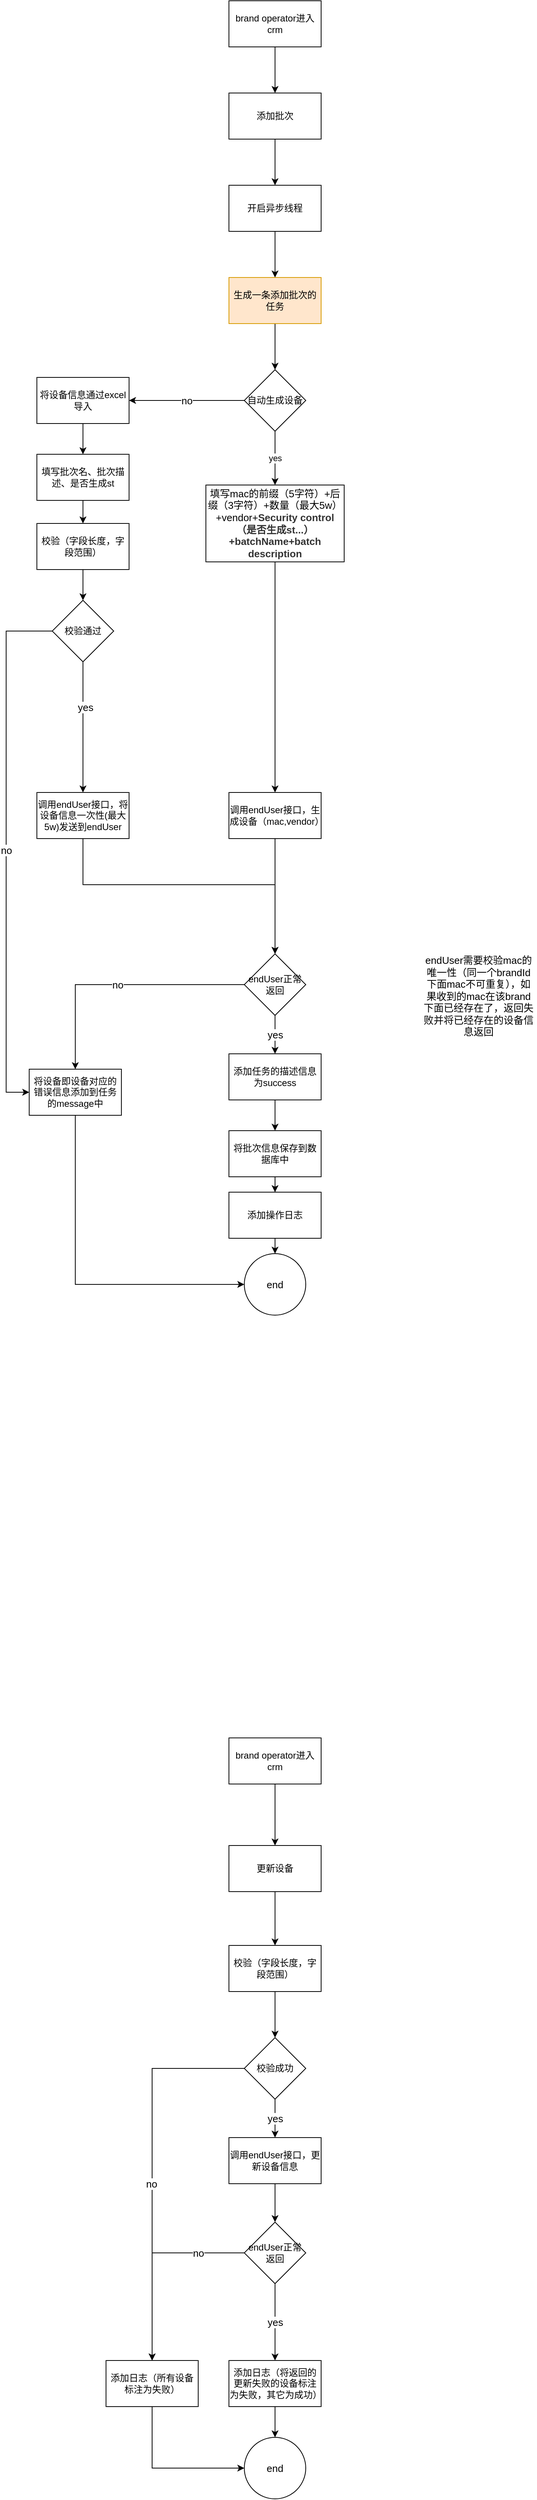 <mxfile version="20.4.0" type="github">
  <diagram id="p1AXJYc_SpONw6VFGxzo" name="第 1 页">
    <mxGraphModel dx="1422" dy="1931" grid="1" gridSize="10" guides="1" tooltips="1" connect="1" arrows="1" fold="1" page="1" pageScale="1" pageWidth="827" pageHeight="1169" math="0" shadow="0">
      <root>
        <mxCell id="0" />
        <mxCell id="1" parent="0" />
        <mxCell id="GB9RlgLRgatuVVAukmtW-3" value="" style="edgeStyle=orthogonalEdgeStyle;rounded=0;orthogonalLoop=1;jettySize=auto;html=1;" edge="1" parent="1" source="GB9RlgLRgatuVVAukmtW-1" target="GB9RlgLRgatuVVAukmtW-2">
          <mxGeometry relative="1" as="geometry" />
        </mxCell>
        <mxCell id="GB9RlgLRgatuVVAukmtW-1" value="生成一条添加批次的任务" style="rounded=0;whiteSpace=wrap;html=1;fillColor=#FFE6CC;strokeColor=#d79b00;" vertex="1" parent="1">
          <mxGeometry x="320" y="70" width="120" height="60" as="geometry" />
        </mxCell>
        <mxCell id="GB9RlgLRgatuVVAukmtW-5" value="yes" style="edgeStyle=orthogonalEdgeStyle;rounded=0;orthogonalLoop=1;jettySize=auto;html=1;" edge="1" parent="1" source="GB9RlgLRgatuVVAukmtW-2" target="GB9RlgLRgatuVVAukmtW-4">
          <mxGeometry relative="1" as="geometry" />
        </mxCell>
        <mxCell id="GB9RlgLRgatuVVAukmtW-50" value="no" style="edgeStyle=orthogonalEdgeStyle;rounded=0;orthogonalLoop=1;jettySize=auto;html=1;fontSize=13;" edge="1" parent="1" source="GB9RlgLRgatuVVAukmtW-2" target="GB9RlgLRgatuVVAukmtW-49">
          <mxGeometry relative="1" as="geometry" />
        </mxCell>
        <mxCell id="GB9RlgLRgatuVVAukmtW-2" value="自动生成设备" style="rhombus;whiteSpace=wrap;html=1;rounded=0;" vertex="1" parent="1">
          <mxGeometry x="340" y="190" width="80" height="80" as="geometry" />
        </mxCell>
        <mxCell id="GB9RlgLRgatuVVAukmtW-72" value="" style="edgeStyle=orthogonalEdgeStyle;rounded=0;orthogonalLoop=1;jettySize=auto;html=1;fontSize=13;" edge="1" parent="1" source="GB9RlgLRgatuVVAukmtW-4">
          <mxGeometry relative="1" as="geometry">
            <mxPoint x="380" y="740" as="targetPoint" />
          </mxGeometry>
        </mxCell>
        <mxCell id="GB9RlgLRgatuVVAukmtW-4" value="&lt;font style=&quot;font-size: 13px;&quot;&gt;填写mac的前缀（5字符）+后缀（3字符）+数量（最大5w）+vendor+&lt;span style=&quot;color: rgb(51, 51, 51); font-family: &amp;quot;Arial Negreta&amp;quot;, &amp;quot;Arial Normal&amp;quot;, Arial, sans-serif; font-weight: 700; text-align: left;&quot;&gt;Security control（是否生成st...）+batchName+batch description&lt;/span&gt;&lt;/font&gt;" style="whiteSpace=wrap;html=1;rounded=0;" vertex="1" parent="1">
          <mxGeometry x="290" y="340" width="180" height="100" as="geometry" />
        </mxCell>
        <mxCell id="GB9RlgLRgatuVVAukmtW-21" value="" style="edgeStyle=orthogonalEdgeStyle;rounded=0;orthogonalLoop=1;jettySize=auto;html=1;fontSize=13;" edge="1" parent="1" source="GB9RlgLRgatuVVAukmtW-14" target="GB9RlgLRgatuVVAukmtW-20">
          <mxGeometry relative="1" as="geometry" />
        </mxCell>
        <mxCell id="GB9RlgLRgatuVVAukmtW-14" value="调用endUser接口，生成设备（mac,vendor）" style="whiteSpace=wrap;html=1;rounded=0;" vertex="1" parent="1">
          <mxGeometry x="320" y="740" width="120" height="60" as="geometry" />
        </mxCell>
        <mxCell id="GB9RlgLRgatuVVAukmtW-23" value="yes" style="edgeStyle=orthogonalEdgeStyle;rounded=0;orthogonalLoop=1;jettySize=auto;html=1;fontSize=13;entryX=0.5;entryY=0;entryDx=0;entryDy=0;" edge="1" parent="1" source="GB9RlgLRgatuVVAukmtW-20" target="GB9RlgLRgatuVVAukmtW-39">
          <mxGeometry relative="1" as="geometry">
            <mxPoint x="380" y="1120" as="targetPoint" />
          </mxGeometry>
        </mxCell>
        <mxCell id="GB9RlgLRgatuVVAukmtW-31" value="no" style="edgeStyle=orthogonalEdgeStyle;rounded=0;orthogonalLoop=1;jettySize=auto;html=1;fontSize=13;entryX=0.5;entryY=0;entryDx=0;entryDy=0;" edge="1" parent="1" source="GB9RlgLRgatuVVAukmtW-20" target="GB9RlgLRgatuVVAukmtW-33">
          <mxGeometry relative="1" as="geometry">
            <mxPoint x="180" y="990" as="targetPoint" />
          </mxGeometry>
        </mxCell>
        <mxCell id="GB9RlgLRgatuVVAukmtW-20" value="endUser正常返回" style="rhombus;whiteSpace=wrap;html=1;rounded=0;" vertex="1" parent="1">
          <mxGeometry x="340" y="950" width="80" height="80" as="geometry" />
        </mxCell>
        <mxCell id="GB9RlgLRgatuVVAukmtW-24" value="end" style="ellipse;whiteSpace=wrap;html=1;aspect=fixed;fontSize=13;" vertex="1" parent="1">
          <mxGeometry x="340" y="1340" width="80" height="80" as="geometry" />
        </mxCell>
        <mxCell id="GB9RlgLRgatuVVAukmtW-41" style="edgeStyle=orthogonalEdgeStyle;rounded=0;orthogonalLoop=1;jettySize=auto;html=1;entryX=0;entryY=0.5;entryDx=0;entryDy=0;fontSize=13;" edge="1" parent="1" source="GB9RlgLRgatuVVAukmtW-33" target="GB9RlgLRgatuVVAukmtW-24">
          <mxGeometry relative="1" as="geometry">
            <Array as="points">
              <mxPoint x="120" y="1380" />
            </Array>
          </mxGeometry>
        </mxCell>
        <mxCell id="GB9RlgLRgatuVVAukmtW-33" value="将设备即设备对应的错误信息添加到任务的message中" style="whiteSpace=wrap;html=1;rounded=0;" vertex="1" parent="1">
          <mxGeometry x="60" y="1100" width="120" height="60" as="geometry" />
        </mxCell>
        <mxCell id="GB9RlgLRgatuVVAukmtW-59" value="" style="edgeStyle=orthogonalEdgeStyle;rounded=0;orthogonalLoop=1;jettySize=auto;html=1;fontSize=13;" edge="1" parent="1" source="GB9RlgLRgatuVVAukmtW-35" target="GB9RlgLRgatuVVAukmtW-58">
          <mxGeometry relative="1" as="geometry" />
        </mxCell>
        <mxCell id="GB9RlgLRgatuVVAukmtW-35" value="添加批次" style="rounded=0;whiteSpace=wrap;html=1;" vertex="1" parent="1">
          <mxGeometry x="320" y="-170" width="120" height="60" as="geometry" />
        </mxCell>
        <mxCell id="GB9RlgLRgatuVVAukmtW-38" value="" style="edgeStyle=orthogonalEdgeStyle;rounded=0;orthogonalLoop=1;jettySize=auto;html=1;fontSize=13;" edge="1" parent="1" source="GB9RlgLRgatuVVAukmtW-37" target="GB9RlgLRgatuVVAukmtW-35">
          <mxGeometry relative="1" as="geometry" />
        </mxCell>
        <mxCell id="GB9RlgLRgatuVVAukmtW-37" value="brand operator进入crm" style="rounded=0;whiteSpace=wrap;html=1;" vertex="1" parent="1">
          <mxGeometry x="320" y="-290" width="120" height="60" as="geometry" />
        </mxCell>
        <mxCell id="GB9RlgLRgatuVVAukmtW-128" value="" style="edgeStyle=orthogonalEdgeStyle;rounded=0;orthogonalLoop=1;jettySize=auto;html=1;fontSize=13;" edge="1" parent="1" source="GB9RlgLRgatuVVAukmtW-39" target="GB9RlgLRgatuVVAukmtW-127">
          <mxGeometry relative="1" as="geometry" />
        </mxCell>
        <mxCell id="GB9RlgLRgatuVVAukmtW-39" value="添加任务的描述信息为success" style="whiteSpace=wrap;html=1;rounded=0;" vertex="1" parent="1">
          <mxGeometry x="320" y="1080" width="120" height="60" as="geometry" />
        </mxCell>
        <mxCell id="GB9RlgLRgatuVVAukmtW-46" value="endUser需要校验mac的唯一性（同一个brandId下面mac不可重复），如果收到的mac在该brand下面已经存在了，返回失败并将已经存在的设备信息返回" style="text;html=1;strokeColor=none;fillColor=none;align=center;verticalAlign=middle;whiteSpace=wrap;rounded=0;fontSize=13;" vertex="1" parent="1">
          <mxGeometry x="570" y="940" width="150" height="130" as="geometry" />
        </mxCell>
        <mxCell id="GB9RlgLRgatuVVAukmtW-77" value="" style="edgeStyle=orthogonalEdgeStyle;rounded=0;orthogonalLoop=1;jettySize=auto;html=1;fontSize=13;" edge="1" parent="1" source="GB9RlgLRgatuVVAukmtW-49" target="GB9RlgLRgatuVVAukmtW-76">
          <mxGeometry relative="1" as="geometry" />
        </mxCell>
        <mxCell id="GB9RlgLRgatuVVAukmtW-49" value="将设备信息通过excel导入" style="whiteSpace=wrap;html=1;rounded=0;" vertex="1" parent="1">
          <mxGeometry x="70" y="200" width="120" height="60" as="geometry" />
        </mxCell>
        <mxCell id="GB9RlgLRgatuVVAukmtW-54" value="" style="edgeStyle=orthogonalEdgeStyle;rounded=0;orthogonalLoop=1;jettySize=auto;html=1;fontSize=13;" edge="1" parent="1" source="GB9RlgLRgatuVVAukmtW-51" target="GB9RlgLRgatuVVAukmtW-53">
          <mxGeometry relative="1" as="geometry" />
        </mxCell>
        <mxCell id="GB9RlgLRgatuVVAukmtW-51" value="校验（字段长度，字段范围）" style="whiteSpace=wrap;html=1;rounded=0;" vertex="1" parent="1">
          <mxGeometry x="70" y="390" width="120" height="60" as="geometry" />
        </mxCell>
        <mxCell id="GB9RlgLRgatuVVAukmtW-56" value="no" style="edgeStyle=orthogonalEdgeStyle;rounded=0;orthogonalLoop=1;jettySize=auto;html=1;fontSize=13;entryX=0;entryY=0.5;entryDx=0;entryDy=0;" edge="1" parent="1" source="GB9RlgLRgatuVVAukmtW-53" target="GB9RlgLRgatuVVAukmtW-33">
          <mxGeometry relative="1" as="geometry">
            <mxPoint x="340" y="1620" as="targetPoint" />
            <Array as="points">
              <mxPoint x="30" y="530" />
              <mxPoint x="30" y="1130" />
            </Array>
          </mxGeometry>
        </mxCell>
        <mxCell id="GB9RlgLRgatuVVAukmtW-125" style="edgeStyle=orthogonalEdgeStyle;rounded=0;orthogonalLoop=1;jettySize=auto;html=1;entryX=0.5;entryY=0;entryDx=0;entryDy=0;fontSize=13;" edge="1" parent="1" source="GB9RlgLRgatuVVAukmtW-53" target="GB9RlgLRgatuVVAukmtW-79">
          <mxGeometry relative="1" as="geometry" />
        </mxCell>
        <mxCell id="GB9RlgLRgatuVVAukmtW-126" value="yes" style="edgeLabel;html=1;align=center;verticalAlign=middle;resizable=0;points=[];fontSize=13;" vertex="1" connectable="0" parent="GB9RlgLRgatuVVAukmtW-125">
          <mxGeometry x="-0.306" y="3" relative="1" as="geometry">
            <mxPoint as="offset" />
          </mxGeometry>
        </mxCell>
        <mxCell id="GB9RlgLRgatuVVAukmtW-53" value="校验通过" style="rhombus;whiteSpace=wrap;html=1;rounded=0;" vertex="1" parent="1">
          <mxGeometry x="90" y="490" width="80" height="80" as="geometry" />
        </mxCell>
        <mxCell id="GB9RlgLRgatuVVAukmtW-60" value="" style="edgeStyle=orthogonalEdgeStyle;rounded=0;orthogonalLoop=1;jettySize=auto;html=1;fontSize=13;" edge="1" parent="1" source="GB9RlgLRgatuVVAukmtW-58" target="GB9RlgLRgatuVVAukmtW-1">
          <mxGeometry relative="1" as="geometry" />
        </mxCell>
        <mxCell id="GB9RlgLRgatuVVAukmtW-58" value="开启异步线程" style="rounded=0;whiteSpace=wrap;html=1;" vertex="1" parent="1">
          <mxGeometry x="320" y="-50" width="120" height="60" as="geometry" />
        </mxCell>
        <mxCell id="GB9RlgLRgatuVVAukmtW-78" value="" style="edgeStyle=orthogonalEdgeStyle;rounded=0;orthogonalLoop=1;jettySize=auto;html=1;fontSize=13;" edge="1" parent="1" source="GB9RlgLRgatuVVAukmtW-76" target="GB9RlgLRgatuVVAukmtW-51">
          <mxGeometry relative="1" as="geometry" />
        </mxCell>
        <mxCell id="GB9RlgLRgatuVVAukmtW-76" value="填写批次名、批次描述、是否生成st" style="whiteSpace=wrap;html=1;rounded=0;" vertex="1" parent="1">
          <mxGeometry x="70" y="300" width="120" height="60" as="geometry" />
        </mxCell>
        <mxCell id="GB9RlgLRgatuVVAukmtW-82" style="edgeStyle=orthogonalEdgeStyle;rounded=0;orthogonalLoop=1;jettySize=auto;html=1;entryX=0.5;entryY=0;entryDx=0;entryDy=0;fontSize=13;" edge="1" parent="1" source="GB9RlgLRgatuVVAukmtW-79" target="GB9RlgLRgatuVVAukmtW-20">
          <mxGeometry relative="1" as="geometry">
            <Array as="points">
              <mxPoint x="130" y="860" />
              <mxPoint x="380" y="860" />
            </Array>
          </mxGeometry>
        </mxCell>
        <mxCell id="GB9RlgLRgatuVVAukmtW-79" value="调用endUser接口，将设备信息一次性(最大5w)发送到endUser" style="whiteSpace=wrap;html=1;rounded=0;" vertex="1" parent="1">
          <mxGeometry x="70" y="740" width="120" height="60" as="geometry" />
        </mxCell>
        <mxCell id="GB9RlgLRgatuVVAukmtW-99" value="" style="edgeStyle=orthogonalEdgeStyle;rounded=0;orthogonalLoop=1;jettySize=auto;html=1;fontSize=13;entryX=0.5;entryY=0;entryDx=0;entryDy=0;" edge="1" parent="1" source="GB9RlgLRgatuVVAukmtW-84" target="GB9RlgLRgatuVVAukmtW-89">
          <mxGeometry relative="1" as="geometry">
            <mxPoint x="380" y="2090" as="targetPoint" />
          </mxGeometry>
        </mxCell>
        <mxCell id="GB9RlgLRgatuVVAukmtW-84" value="更新设备" style="rounded=0;whiteSpace=wrap;html=1;" vertex="1" parent="1">
          <mxGeometry x="320" y="2110" width="120" height="60" as="geometry" />
        </mxCell>
        <mxCell id="GB9RlgLRgatuVVAukmtW-85" value="" style="edgeStyle=orthogonalEdgeStyle;rounded=0;orthogonalLoop=1;jettySize=auto;html=1;fontSize=13;" edge="1" parent="1" source="GB9RlgLRgatuVVAukmtW-86" target="GB9RlgLRgatuVVAukmtW-84">
          <mxGeometry relative="1" as="geometry" />
        </mxCell>
        <mxCell id="GB9RlgLRgatuVVAukmtW-86" value="brand operator进入crm" style="rounded=0;whiteSpace=wrap;html=1;" vertex="1" parent="1">
          <mxGeometry x="320" y="1970" width="120" height="60" as="geometry" />
        </mxCell>
        <mxCell id="GB9RlgLRgatuVVAukmtW-92" value="" style="edgeStyle=orthogonalEdgeStyle;rounded=0;orthogonalLoop=1;jettySize=auto;html=1;fontSize=13;" edge="1" parent="1" source="GB9RlgLRgatuVVAukmtW-89" target="GB9RlgLRgatuVVAukmtW-91">
          <mxGeometry relative="1" as="geometry" />
        </mxCell>
        <mxCell id="GB9RlgLRgatuVVAukmtW-89" value="校验（字段长度，字段范围）" style="whiteSpace=wrap;html=1;rounded=0;" vertex="1" parent="1">
          <mxGeometry x="320" y="2240" width="120" height="60" as="geometry" />
        </mxCell>
        <mxCell id="GB9RlgLRgatuVVAukmtW-94" value="yes" style="edgeStyle=orthogonalEdgeStyle;rounded=0;orthogonalLoop=1;jettySize=auto;html=1;fontSize=13;" edge="1" parent="1" source="GB9RlgLRgatuVVAukmtW-91" target="GB9RlgLRgatuVVAukmtW-93">
          <mxGeometry relative="1" as="geometry" />
        </mxCell>
        <mxCell id="GB9RlgLRgatuVVAukmtW-120" style="edgeStyle=orthogonalEdgeStyle;rounded=0;orthogonalLoop=1;jettySize=auto;html=1;entryX=0.5;entryY=0;entryDx=0;entryDy=0;fontSize=13;" edge="1" parent="1" source="GB9RlgLRgatuVVAukmtW-91" target="GB9RlgLRgatuVVAukmtW-116">
          <mxGeometry relative="1" as="geometry" />
        </mxCell>
        <mxCell id="GB9RlgLRgatuVVAukmtW-121" value="no" style="edgeLabel;html=1;align=center;verticalAlign=middle;resizable=0;points=[];fontSize=13;" vertex="1" connectable="0" parent="GB9RlgLRgatuVVAukmtW-120">
          <mxGeometry x="0.08" y="-1" relative="1" as="geometry">
            <mxPoint as="offset" />
          </mxGeometry>
        </mxCell>
        <mxCell id="GB9RlgLRgatuVVAukmtW-91" value="校验成功" style="rhombus;whiteSpace=wrap;html=1;rounded=0;" vertex="1" parent="1">
          <mxGeometry x="340" y="2360" width="80" height="80" as="geometry" />
        </mxCell>
        <mxCell id="GB9RlgLRgatuVVAukmtW-93" value="调用endUser接口，更新设备信息" style="whiteSpace=wrap;html=1;rounded=0;" vertex="1" parent="1">
          <mxGeometry x="320" y="2490" width="120" height="60" as="geometry" />
        </mxCell>
        <mxCell id="GB9RlgLRgatuVVAukmtW-111" value="" style="edgeStyle=orthogonalEdgeStyle;rounded=0;orthogonalLoop=1;jettySize=auto;html=1;fontSize=13;" edge="1" parent="1" source="GB9RlgLRgatuVVAukmtW-97" target="GB9RlgLRgatuVVAukmtW-103">
          <mxGeometry relative="1" as="geometry" />
        </mxCell>
        <mxCell id="GB9RlgLRgatuVVAukmtW-97" value="调用endUser接口，更新设备信息" style="whiteSpace=wrap;html=1;rounded=0;" vertex="1" parent="1">
          <mxGeometry x="320" y="2490" width="120" height="60" as="geometry" />
        </mxCell>
        <mxCell id="GB9RlgLRgatuVVAukmtW-101" value="yes" style="edgeStyle=orthogonalEdgeStyle;rounded=0;orthogonalLoop=1;jettySize=auto;html=1;fontSize=13;entryX=0.5;entryY=0;entryDx=0;entryDy=0;" edge="1" parent="1" source="GB9RlgLRgatuVVAukmtW-103" target="GB9RlgLRgatuVVAukmtW-113">
          <mxGeometry relative="1" as="geometry">
            <mxPoint x="380" y="2750" as="targetPoint" />
          </mxGeometry>
        </mxCell>
        <mxCell id="GB9RlgLRgatuVVAukmtW-102" value="no" style="edgeStyle=orthogonalEdgeStyle;rounded=0;orthogonalLoop=1;jettySize=auto;html=1;fontSize=13;entryX=0.5;entryY=0;entryDx=0;entryDy=0;" edge="1" parent="1" source="GB9RlgLRgatuVVAukmtW-103" target="GB9RlgLRgatuVVAukmtW-116">
          <mxGeometry x="-0.538" relative="1" as="geometry">
            <mxPoint x="240" y="2640" as="targetPoint" />
            <mxPoint as="offset" />
          </mxGeometry>
        </mxCell>
        <mxCell id="GB9RlgLRgatuVVAukmtW-103" value="endUser正常返回" style="rhombus;whiteSpace=wrap;html=1;rounded=0;" vertex="1" parent="1">
          <mxGeometry x="340" y="2600" width="80" height="80" as="geometry" />
        </mxCell>
        <mxCell id="GB9RlgLRgatuVVAukmtW-104" value="end" style="ellipse;whiteSpace=wrap;html=1;aspect=fixed;fontSize=13;" vertex="1" parent="1">
          <mxGeometry x="340" y="2880" width="80" height="80" as="geometry" />
        </mxCell>
        <mxCell id="GB9RlgLRgatuVVAukmtW-115" value="" style="edgeStyle=orthogonalEdgeStyle;rounded=0;orthogonalLoop=1;jettySize=auto;html=1;fontSize=13;" edge="1" parent="1" source="GB9RlgLRgatuVVAukmtW-113" target="GB9RlgLRgatuVVAukmtW-104">
          <mxGeometry relative="1" as="geometry" />
        </mxCell>
        <mxCell id="GB9RlgLRgatuVVAukmtW-113" value="添加日志（将返回的更新失败的设备标注为失败，其它为成功）" style="whiteSpace=wrap;html=1;rounded=0;" vertex="1" parent="1">
          <mxGeometry x="320" y="2780" width="120" height="60" as="geometry" />
        </mxCell>
        <mxCell id="GB9RlgLRgatuVVAukmtW-117" style="edgeStyle=orthogonalEdgeStyle;rounded=0;orthogonalLoop=1;jettySize=auto;html=1;entryX=0;entryY=0.5;entryDx=0;entryDy=0;fontSize=13;" edge="1" parent="1" source="GB9RlgLRgatuVVAukmtW-116" target="GB9RlgLRgatuVVAukmtW-104">
          <mxGeometry relative="1" as="geometry">
            <Array as="points">
              <mxPoint x="220" y="2920" />
            </Array>
          </mxGeometry>
        </mxCell>
        <mxCell id="GB9RlgLRgatuVVAukmtW-116" value="添加日志（所有设备标注为失败）" style="whiteSpace=wrap;html=1;rounded=0;" vertex="1" parent="1">
          <mxGeometry x="160" y="2780" width="120" height="60" as="geometry" />
        </mxCell>
        <mxCell id="GB9RlgLRgatuVVAukmtW-124" value="" style="edgeStyle=orthogonalEdgeStyle;rounded=0;orthogonalLoop=1;jettySize=auto;html=1;fontSize=13;" edge="1" parent="1" source="GB9RlgLRgatuVVAukmtW-122" target="GB9RlgLRgatuVVAukmtW-24">
          <mxGeometry relative="1" as="geometry" />
        </mxCell>
        <mxCell id="GB9RlgLRgatuVVAukmtW-122" value="添加操作日志" style="whiteSpace=wrap;html=1;rounded=0;" vertex="1" parent="1">
          <mxGeometry x="320" y="1260" width="120" height="60" as="geometry" />
        </mxCell>
        <mxCell id="GB9RlgLRgatuVVAukmtW-129" value="" style="edgeStyle=orthogonalEdgeStyle;rounded=0;orthogonalLoop=1;jettySize=auto;html=1;fontSize=13;" edge="1" parent="1" source="GB9RlgLRgatuVVAukmtW-127" target="GB9RlgLRgatuVVAukmtW-122">
          <mxGeometry relative="1" as="geometry" />
        </mxCell>
        <mxCell id="GB9RlgLRgatuVVAukmtW-127" value="将批次信息保存到数据库中" style="whiteSpace=wrap;html=1;rounded=0;" vertex="1" parent="1">
          <mxGeometry x="320" y="1180" width="120" height="60" as="geometry" />
        </mxCell>
      </root>
    </mxGraphModel>
  </diagram>
</mxfile>
